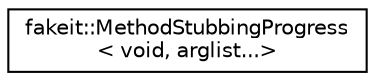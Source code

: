 digraph "Graphical Class Hierarchy"
{
  edge [fontname="Helvetica",fontsize="10",labelfontname="Helvetica",labelfontsize="10"];
  node [fontname="Helvetica",fontsize="10",shape=record];
  rankdir="LR";
  Node1 [label="fakeit::MethodStubbingProgress\l\< void, arglist...\>",height=0.2,width=0.4,color="black", fillcolor="white", style="filled",URL="$d5/dcd/structfakeit_1_1MethodStubbingProgress_3_01void_00_01arglist_8_8_8_4.html"];
}
